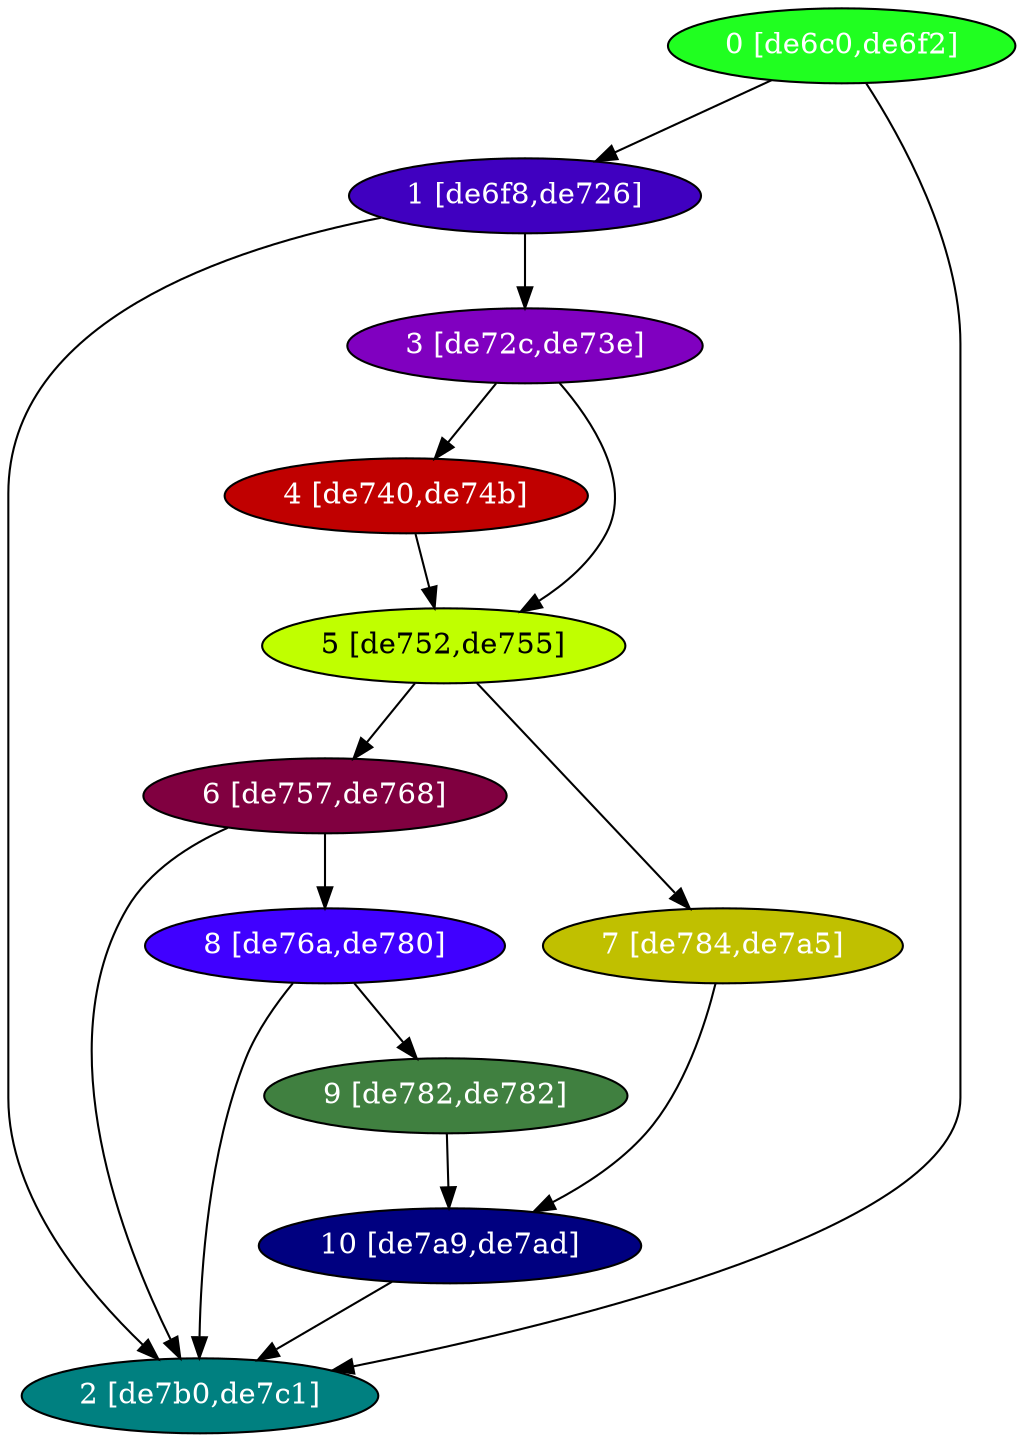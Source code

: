 diGraph libnss3{
	libnss3_0  [style=filled fillcolor="#20FF20" fontcolor="#ffffff" shape=oval label="0 [de6c0,de6f2]"]
	libnss3_1  [style=filled fillcolor="#4000C0" fontcolor="#ffffff" shape=oval label="1 [de6f8,de726]"]
	libnss3_2  [style=filled fillcolor="#008080" fontcolor="#ffffff" shape=oval label="2 [de7b0,de7c1]"]
	libnss3_3  [style=filled fillcolor="#8000C0" fontcolor="#ffffff" shape=oval label="3 [de72c,de73e]"]
	libnss3_4  [style=filled fillcolor="#C00000" fontcolor="#ffffff" shape=oval label="4 [de740,de74b]"]
	libnss3_5  [style=filled fillcolor="#C0FF00" fontcolor="#000000" shape=oval label="5 [de752,de755]"]
	libnss3_6  [style=filled fillcolor="#800040" fontcolor="#ffffff" shape=oval label="6 [de757,de768]"]
	libnss3_7  [style=filled fillcolor="#C0C000" fontcolor="#ffffff" shape=oval label="7 [de784,de7a5]"]
	libnss3_8  [style=filled fillcolor="#4000FF" fontcolor="#ffffff" shape=oval label="8 [de76a,de780]"]
	libnss3_9  [style=filled fillcolor="#408040" fontcolor="#ffffff" shape=oval label="9 [de782,de782]"]
	libnss3_a  [style=filled fillcolor="#000080" fontcolor="#ffffff" shape=oval label="10 [de7a9,de7ad]"]

	libnss3_0 -> libnss3_1
	libnss3_0 -> libnss3_2
	libnss3_1 -> libnss3_2
	libnss3_1 -> libnss3_3
	libnss3_3 -> libnss3_4
	libnss3_3 -> libnss3_5
	libnss3_4 -> libnss3_5
	libnss3_5 -> libnss3_6
	libnss3_5 -> libnss3_7
	libnss3_6 -> libnss3_2
	libnss3_6 -> libnss3_8
	libnss3_7 -> libnss3_a
	libnss3_8 -> libnss3_2
	libnss3_8 -> libnss3_9
	libnss3_9 -> libnss3_a
	libnss3_a -> libnss3_2
}